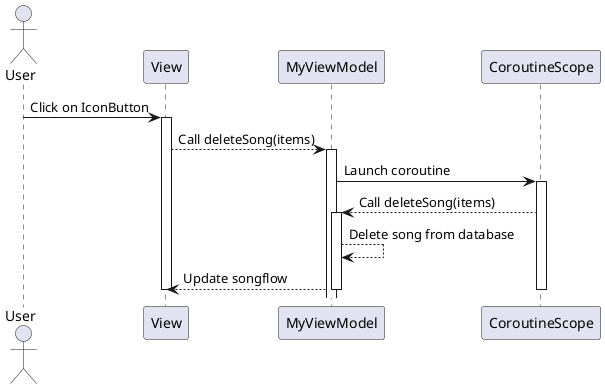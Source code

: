@startuml delete_song
actor User as User
participant View as View
participant "MyViewModel" as VM
participant "CoroutineScope" as Scope

User -> View: Click on IconButton
activate View
View --> VM: Call deleteSong(items)
activate VM
VM -> Scope: Launch coroutine
activate Scope
Scope --> VM: Call deleteSong(items)
activate VM
VM --> VM: Delete song from database
VM --> View: Update songflow
deactivate VM
deactivate Scope
deactivate View
@enduml
